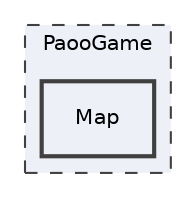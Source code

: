digraph "PaooGame/Map"
{
 // LATEX_PDF_SIZE
  edge [fontname="Helvetica",fontsize="10",labelfontname="Helvetica",labelfontsize="10"];
  node [fontname="Helvetica",fontsize="10",shape=record];
  compound=true
  subgraph clusterdir_b74d128e4f73e7cbb693cd984ddee52f {
    graph [ bgcolor="#edf0f7", pencolor="grey25", style="filled,dashed,", label="PaooGame", fontname="Helvetica", fontsize="10", URL="dir_b74d128e4f73e7cbb693cd984ddee52f.html"]
  dir_e5cf4277834d0db6e7ead8b9c5891ee6 [shape=box, label="Map", style="filled,bold,", fillcolor="#edf0f7", color="grey25", URL="dir_e5cf4277834d0db6e7ead8b9c5891ee6.html"];
  }
}
